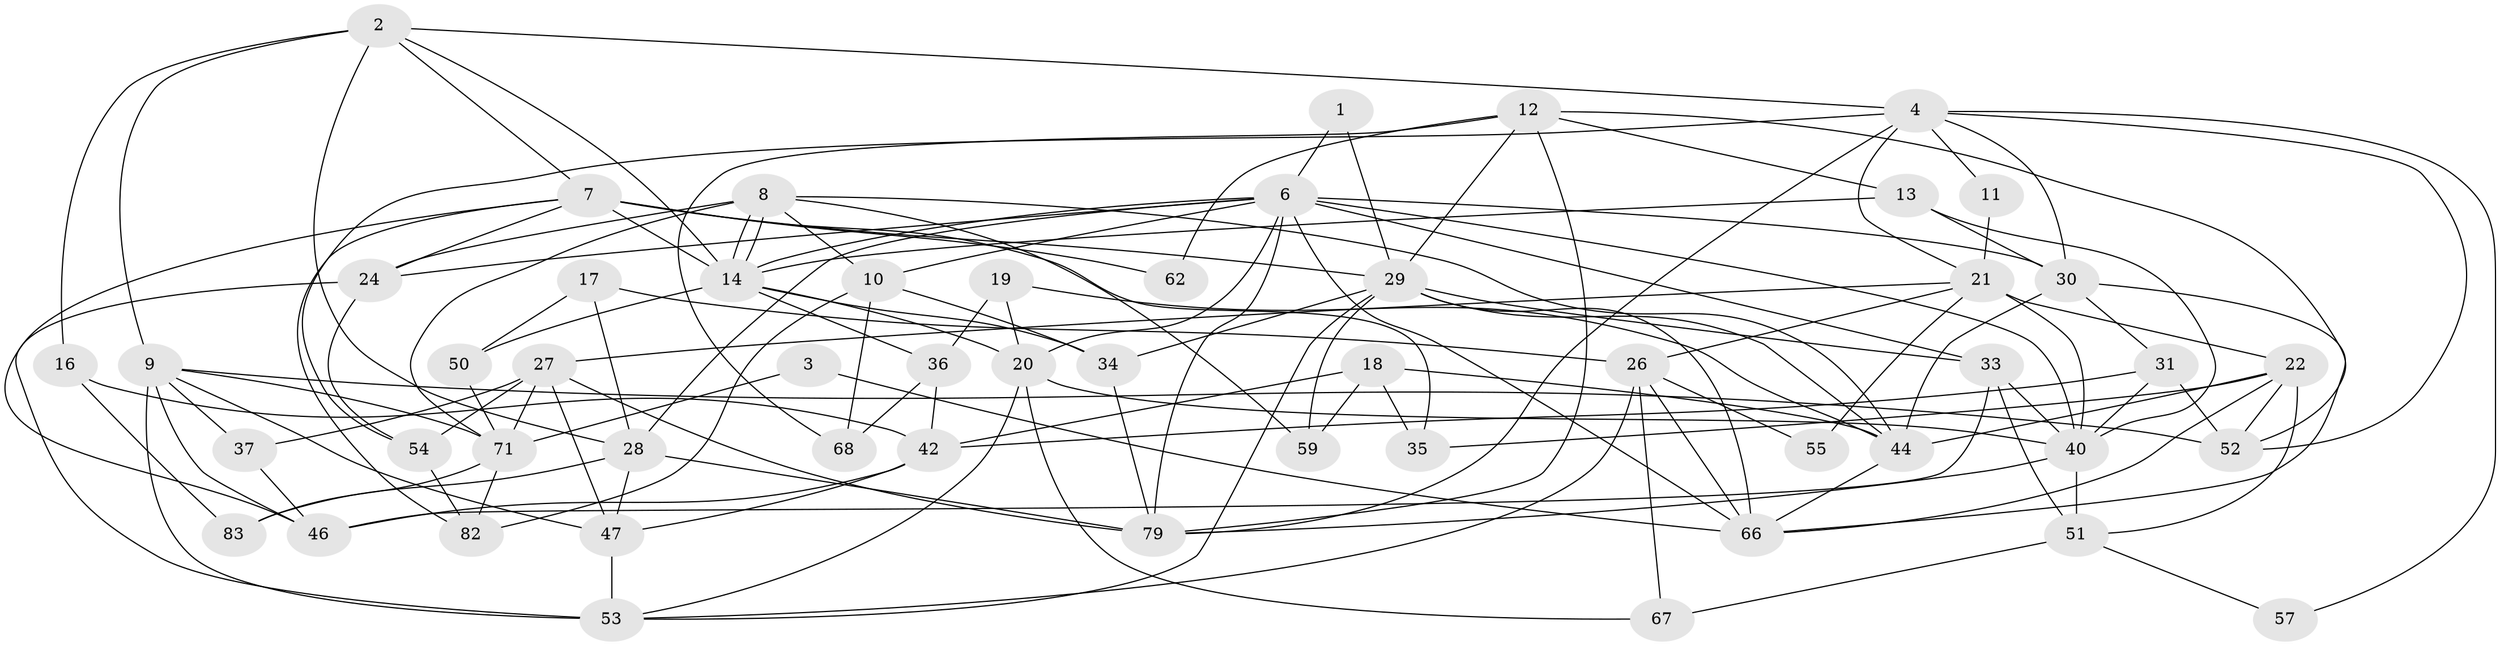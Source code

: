 // original degree distribution, {2: 0.09411764705882353, 5: 0.18823529411764706, 3: 0.3058823529411765, 4: 0.29411764705882354, 7: 0.011764705882352941, 6: 0.08235294117647059, 9: 0.011764705882352941, 8: 0.011764705882352941}
// Generated by graph-tools (version 1.1) at 2025/41/03/06/25 10:41:55]
// undirected, 53 vertices, 134 edges
graph export_dot {
graph [start="1"]
  node [color=gray90,style=filled];
  1;
  2 [super="+74"];
  3 [super="+5"];
  4 [super="+69"];
  6 [super="+15"];
  7 [super="+23"];
  8 [super="+41"];
  9 [super="+76"];
  10 [super="+73"];
  11;
  12 [super="+32"];
  13;
  14 [super="+25"];
  16;
  17;
  18 [super="+45"];
  19 [super="+48"];
  20 [super="+38"];
  21 [super="+58"];
  22;
  24 [super="+43"];
  26 [super="+56"];
  27 [super="+65"];
  28 [super="+39"];
  29 [super="+77"];
  30 [super="+80"];
  31 [super="+49"];
  33 [super="+61"];
  34;
  35;
  36;
  37;
  40 [super="+85"];
  42 [super="+63"];
  44 [super="+64"];
  46 [super="+78"];
  47 [super="+75"];
  50;
  51 [super="+70"];
  52;
  53 [super="+60"];
  54;
  55;
  57;
  59;
  62;
  66 [super="+81"];
  67;
  68;
  71 [super="+72"];
  79 [super="+84"];
  82;
  83;
  1 -- 29;
  1 -- 6;
  2 -- 14;
  2 -- 9;
  2 -- 16;
  2 -- 7;
  2 -- 4;
  2 -- 28;
  3 -- 71 [weight=2];
  3 -- 66;
  4 -- 54;
  4 -- 52;
  4 -- 21;
  4 -- 57;
  4 -- 11;
  4 -- 30;
  4 -- 79;
  6 -- 40;
  6 -- 28;
  6 -- 33;
  6 -- 10;
  6 -- 30;
  6 -- 20;
  6 -- 24;
  6 -- 14;
  6 -- 66;
  6 -- 79;
  7 -- 82;
  7 -- 29;
  7 -- 35;
  7 -- 46;
  7 -- 62;
  7 -- 14 [weight=2];
  7 -- 24;
  8 -- 14;
  8 -- 14;
  8 -- 59;
  8 -- 71;
  8 -- 10;
  8 -- 24;
  8 -- 44;
  9 -- 46;
  9 -- 53;
  9 -- 52;
  9 -- 37;
  9 -- 71;
  9 -- 47;
  10 -- 82;
  10 -- 34;
  10 -- 68;
  11 -- 21;
  12 -- 52;
  12 -- 68;
  12 -- 13;
  12 -- 29;
  12 -- 62;
  12 -- 79;
  13 -- 14;
  13 -- 30;
  13 -- 40;
  14 -- 34;
  14 -- 36;
  14 -- 50;
  14 -- 20;
  16 -- 83;
  16 -- 42;
  17 -- 50;
  17 -- 26;
  17 -- 28;
  18 -- 59;
  18 -- 35;
  18 -- 44;
  18 -- 42;
  19 -- 44;
  19 -- 20;
  19 -- 36;
  20 -- 67;
  20 -- 40;
  20 -- 53;
  21 -- 26;
  21 -- 55;
  21 -- 40;
  21 -- 22;
  21 -- 27;
  22 -- 35;
  22 -- 44;
  22 -- 52;
  22 -- 51;
  22 -- 66;
  24 -- 53 [weight=2];
  24 -- 54;
  26 -- 55;
  26 -- 67;
  26 -- 66;
  26 -- 53;
  27 -- 79;
  27 -- 71;
  27 -- 37;
  27 -- 54;
  27 -- 47;
  28 -- 83;
  28 -- 79;
  28 -- 47;
  29 -- 59;
  29 -- 33;
  29 -- 34;
  29 -- 53;
  29 -- 66;
  29 -- 44;
  30 -- 31;
  30 -- 66;
  30 -- 44;
  31 -- 40;
  31 -- 52;
  31 -- 42;
  33 -- 40;
  33 -- 51;
  33 -- 46;
  34 -- 79;
  36 -- 42;
  36 -- 68;
  37 -- 46;
  40 -- 51;
  40 -- 79;
  42 -- 46;
  42 -- 47;
  44 -- 66;
  47 -- 53;
  50 -- 71;
  51 -- 57;
  51 -- 67;
  54 -- 82;
  71 -- 83;
  71 -- 82;
}
